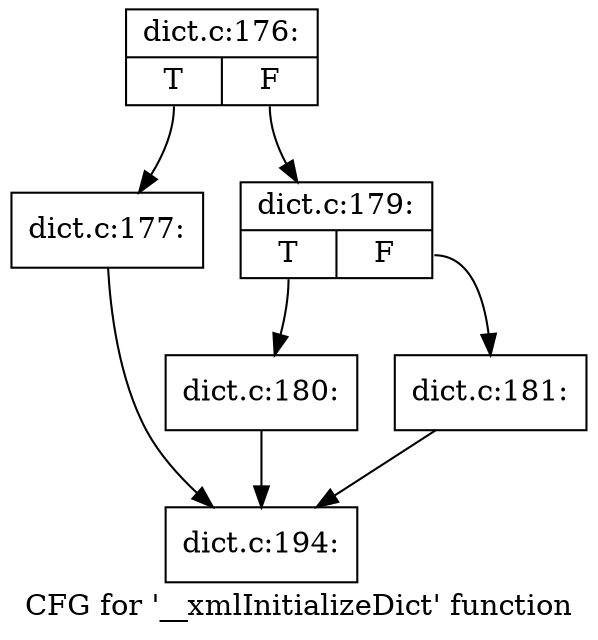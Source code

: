 digraph "CFG for '__xmlInitializeDict' function" {
	label="CFG for '__xmlInitializeDict' function";

	Node0x488f080 [shape=record,label="{dict.c:176:|{<s0>T|<s1>F}}"];
	Node0x488f080:s0 -> Node0x4664890;
	Node0x488f080:s1 -> Node0x488e8f0;
	Node0x4664890 [shape=record,label="{dict.c:177:}"];
	Node0x4664890 -> Node0x47c2170;
	Node0x488e8f0 [shape=record,label="{dict.c:179:|{<s0>T|<s1>F}}"];
	Node0x488e8f0:s0 -> Node0x488efb0;
	Node0x488e8f0:s1 -> Node0x488f000;
	Node0x488efb0 [shape=record,label="{dict.c:180:}"];
	Node0x488efb0 -> Node0x47c2170;
	Node0x488f000 [shape=record,label="{dict.c:181:}"];
	Node0x488f000 -> Node0x47c2170;
	Node0x47c2170 [shape=record,label="{dict.c:194:}"];
}
